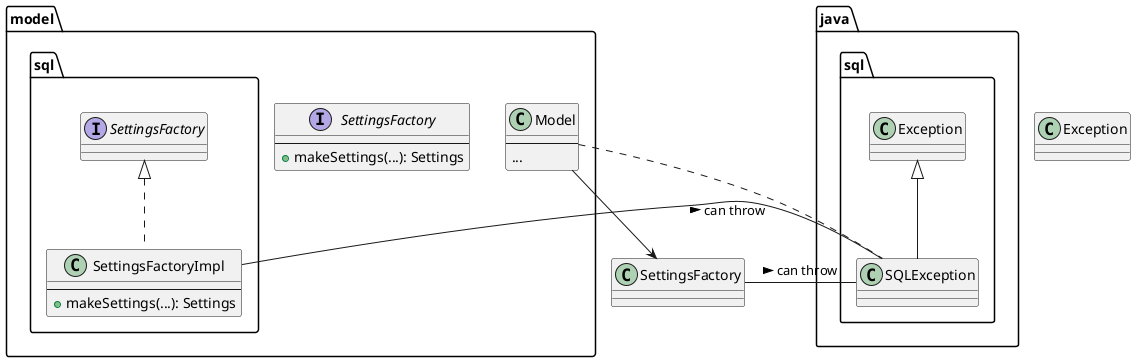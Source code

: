 @startuml

'skinparam Linetype ortho

class Exception{}

package model{
    interface SettingsFactory{
        --
        + makeSettings(...): Settings
    }

    class Model{
        --
        ...
    }

    package sql{
        class SettingsFactoryImpl implements SettingsFactory{
            --
            + makeSettings(...): Settings
        }
    }
}

package java.sql{
    class SQLException extends Exception{
    }
}

Model --> SettingsFactory
SettingsFactory -right- SQLException: can throw >
SettingsFactoryImpl -up- SQLException: can throw >
Model .. SQLException

@enduml